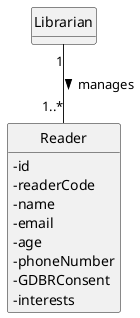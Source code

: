 @startuml
'https://plantuml.com/sequence-diagram

skinparam classAttributeIconSize 0
hide circle
hide methods

class Reader{
    - id
    - readerCode
    - name
    - email
    - age
    - phoneNumber
    - GDBRConsent
    - interests
}


Librarian "1" -- "1..*" Reader: manages >


@enduml
